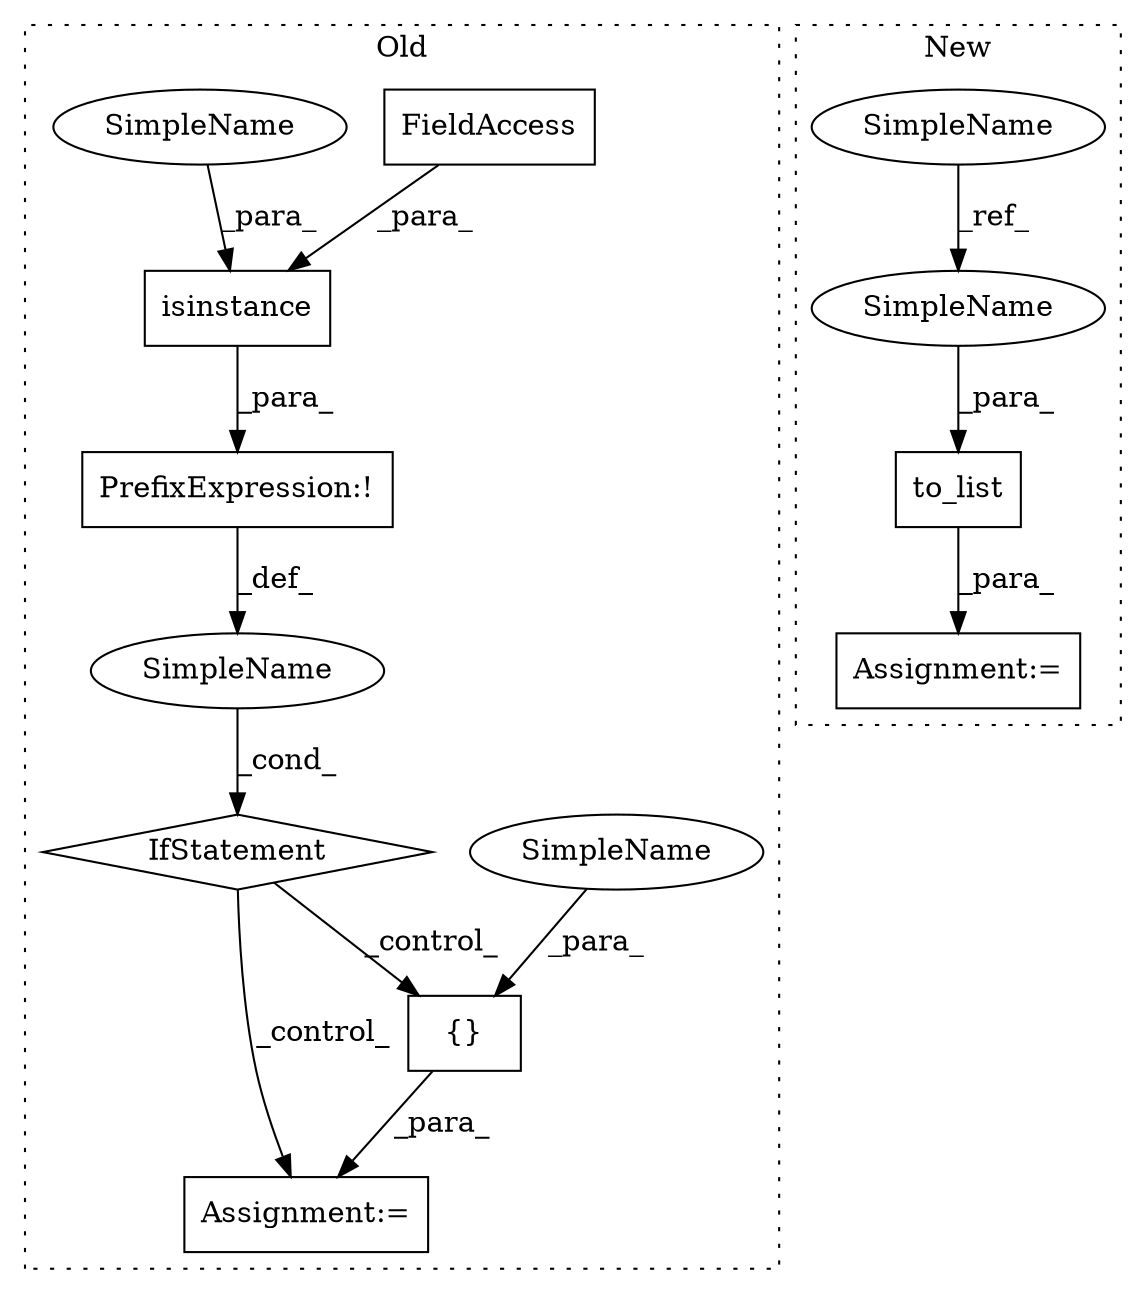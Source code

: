 digraph G {
subgraph cluster0 {
1 [label="isinstance" a="32" s="8439,8465" l="11,1" shape="box"];
3 [label="{}" a="4" s="8500,8511" l="1,1" shape="box"];
5 [label="SimpleName" a="42" s="" l="" shape="ellipse"];
6 [label="IfStatement" a="25" s="8434,8466" l="4,2" shape="diamond"];
7 [label="PrefixExpression:!" a="38" s="8438" l="1" shape="box"];
9 [label="Assignment:=" a="7" s="8490" l="1" shape="box"];
10 [label="FieldAccess" a="22" s="8461" l="4" shape="box"];
12 [label="SimpleName" a="42" s="8501" l="10" shape="ellipse"];
13 [label="SimpleName" a="42" s="8450" l="10" shape="ellipse"];
label = "Old";
style="dotted";
}
subgraph cluster1 {
2 [label="to_list" a="32" s="8235,8253" l="8,1" shape="box"];
4 [label="SimpleName" a="42" s="8197" l="10" shape="ellipse"];
8 [label="Assignment:=" a="7" s="8234" l="1" shape="box"];
11 [label="SimpleName" a="42" s="8243" l="10" shape="ellipse"];
label = "New";
style="dotted";
}
1 -> 7 [label="_para_"];
2 -> 8 [label="_para_"];
3 -> 9 [label="_para_"];
4 -> 11 [label="_ref_"];
5 -> 6 [label="_cond_"];
6 -> 9 [label="_control_"];
6 -> 3 [label="_control_"];
7 -> 5 [label="_def_"];
10 -> 1 [label="_para_"];
11 -> 2 [label="_para_"];
12 -> 3 [label="_para_"];
13 -> 1 [label="_para_"];
}